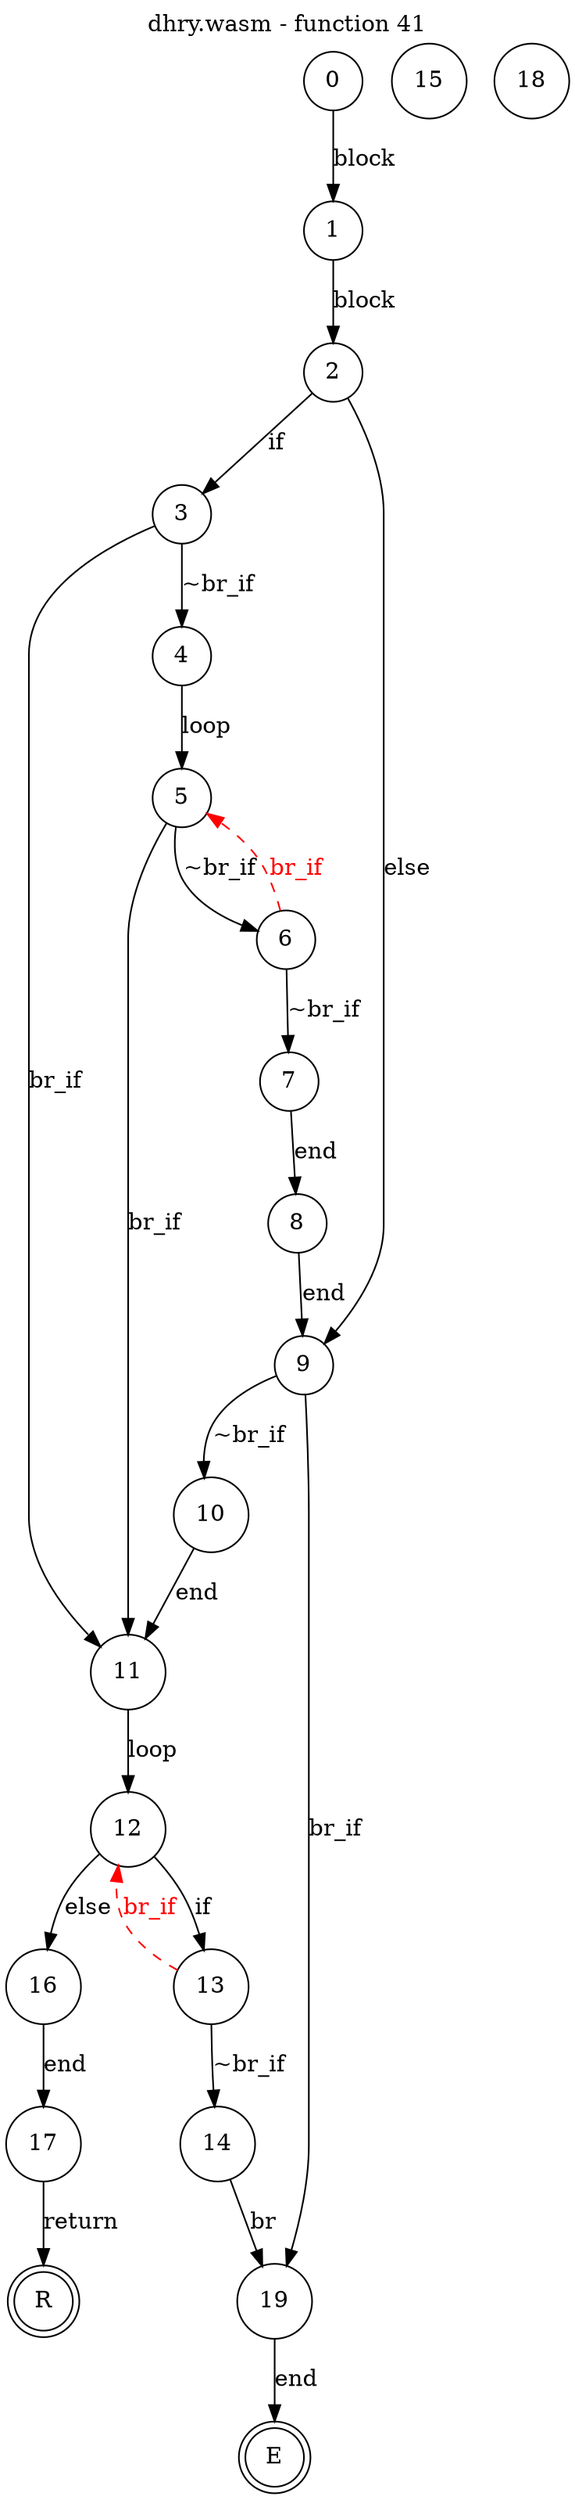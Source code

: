 digraph finite_state_machine {
    label = "dhry.wasm - function 41"
    labelloc =  t
    labelfontsize = 16
    labelfontcolor = black
    labelfontname = "Helvetica"
    node [shape = doublecircle]; E R ;
node [shape=circle, fontcolor=black, style="", label="0"]0
node [shape=circle, fontcolor=black, style="", label="1"]1
node [shape=circle, fontcolor=black, style="", label="2"]2
node [shape=circle, fontcolor=black, style="", label="3"]3
node [shape=circle, fontcolor=black, style="", label="4"]4
node [shape=circle, fontcolor=black, style="", label="5"]5
node [shape=circle, fontcolor=black, style="", label="6"]6
node [shape=circle, fontcolor=black, style="", label="7"]7
node [shape=circle, fontcolor=black, style="", label="8"]8
node [shape=circle, fontcolor=black, style="", label="9"]9
node [shape=circle, fontcolor=black, style="", label="10"]10
node [shape=circle, fontcolor=black, style="", label="11"]11
node [shape=circle, fontcolor=black, style="", label="12"]12
node [shape=circle, fontcolor=black, style="", label="13"]13
node [shape=circle, fontcolor=black, style="", label="14"]14
node [shape=circle, fontcolor=black, style="", label="15"]15
node [shape=circle, fontcolor=black, style="", label="16"]16
node [shape=circle, fontcolor=black, style="", label="17"]17
node [shape=circle, fontcolor=black, style="", label="18"]18
node [shape=circle, fontcolor=black, style="", label="19"]19
node [shape=circle, fontcolor=black, style="", label="E"]E
node [shape=circle, fontcolor=black, style="", label="R"]R
    0 -> 1[label="block"];
    1 -> 2[label="block"];
    2 -> 3[label="if"];
    2 -> 9[label="else"];
    3 -> 4[label="~br_if"];
    3 -> 11[label="br_if"];
    4 -> 5[label="loop"];
    5 -> 6[label="~br_if"];
    5 -> 11[label="br_if"];
    6 -> 7[label="~br_if"];
    6 -> 5[style="dashed" color="red" fontcolor="red" label="br_if"];
    7 -> 8[label="end"];
    8 -> 9[label="end"];
    9 -> 10[label="~br_if"];
    9 -> 19[label="br_if"];
    10 -> 11[label="end"];
    11 -> 12[label="loop"];
    12 -> 13[label="if"];
    12 -> 16[label="else"];
    13 -> 14[label="~br_if"];
    13 -> 12[style="dashed" color="red" fontcolor="red" label="br_if"];
    14 -> 19[label="br"];
    16 -> 17[label="end"];
    17 -> R[label="return"];
    19 -> E[label="end"];
}
